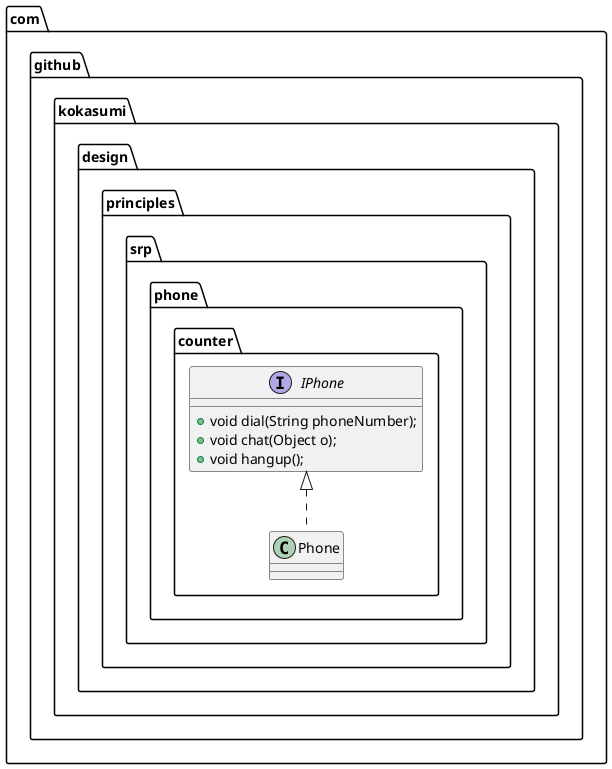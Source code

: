 @startuml
package com.github.kokasumi.design.principles.srp.phone.counter {
    interface IPhone {
        + void dial(String phoneNumber);
        + void chat(Object o);
        + void hangup();
    }
    class Phone implements IPhone {}
}
@enduml